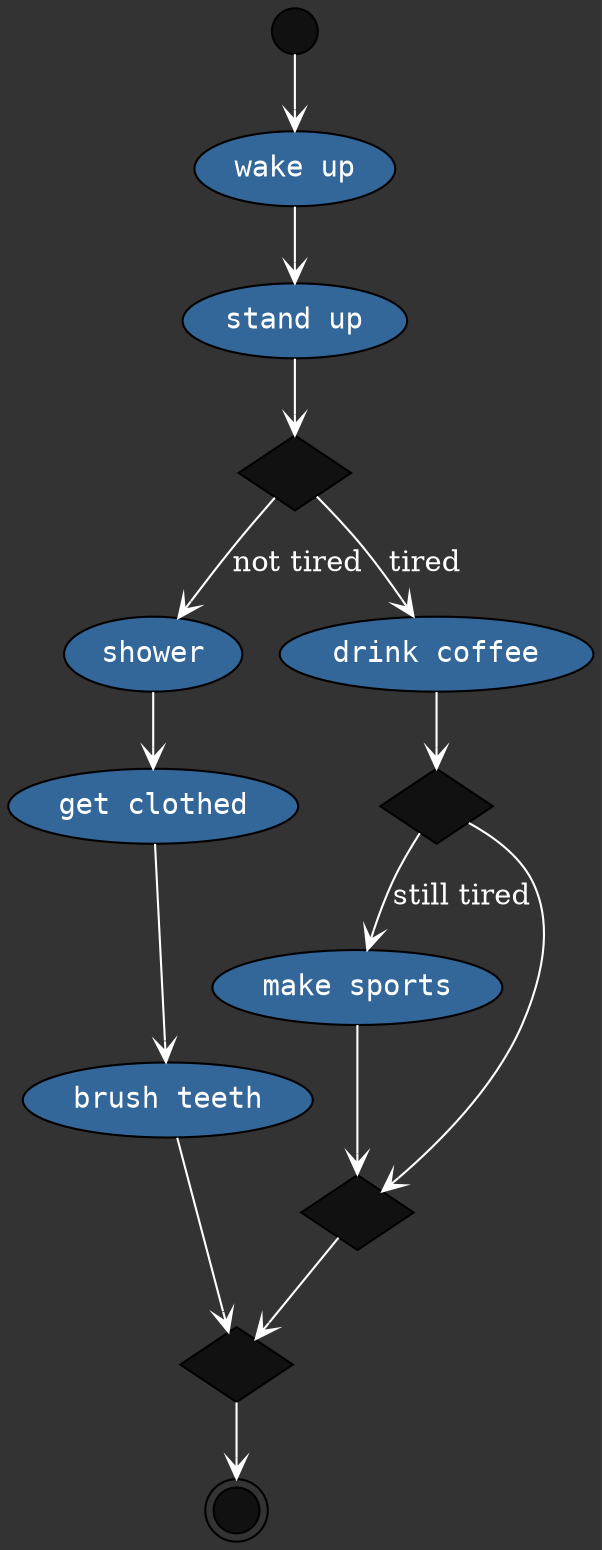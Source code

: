 digraph  {
graph [bgcolor="#333333"]
node [style="filled" fontcolor="white" fontname="Courier" shape="oval" fillcolor="#336699"]
edge [arrowhead="open" color="white" fontcolor="white" splines="curved"]
"#end"[shape="doublecircle" label="" style="filled" fillcolor="#111111" height="0.3"]
"#start"[shape="circle" label="" style="filled" fillcolor="#111111" height="0.3"]
"#start"->"wake up"
"wake up"
"wake up"->"stand up"
"stand up"
"stand up"->"cond_5577006791947779410"
"cond_5577006791947779410"[shape="diamond" label="" fillcolor="#111111"]
"cond_5577006791947779410"->"not tired]shower"[label="not tired"]
"cond_5577006791947779410"->"tired]drink coffee"[label="tired"]
"not tired]shower"[label="shower"]
"not tired]shower"->"get clothed"
"brush teeth"
"brush teeth"->"cond_join_"
"still tired]make sports"[label="make sports"]
"still tired]make sports"->"cond_join_cond_join_"
"get clothed"
"get clothed"->"brush teeth"
"tired]drink coffee"[label="drink coffee"]
"tired]drink coffee"->"cond_8674665223082153551"
"cond_8674665223082153551"[shape="diamond" label="" fillcolor="#111111"]
"cond_8674665223082153551"->"still tired]make sports"[label="still tired"]
"cond_8674665223082153551"->"cond_join_cond_join_"
"cond_join_cond_join_"[fillcolor="#111111" shape="diamond" label="" shape="diamond" label="" fillcolor="#111111"]
"cond_join_cond_join_"->"cond_join_"
"cond_join_"[shape="diamond" label="" fillcolor="#111111"]
"cond_join_"->"#end"
}